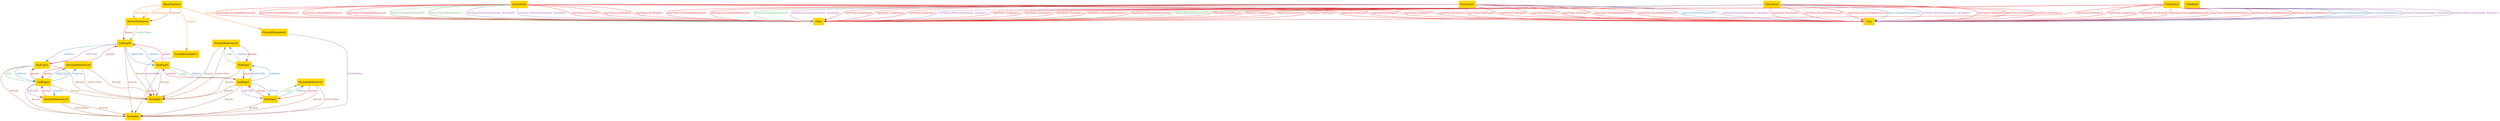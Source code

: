 digraph "graph" {
graph [fontsize=12]
node [fontsize=12]
edge [fontsize=12]
rankdir=TB;
"N22" -> "N21" [uuid = "<ReturnStatement, AndExpr0>", color = "#e41a1c", fontcolor = "#e41a1c", style = "solid", label = "$exprs", dir = "forward", weight = "1"]
"N21" -> "N9" [uuid = "<AndExpr0, Variable0>", color = "#a65628", fontcolor = "#a65628", style = "solid", label = "$reads", dir = "forward", weight = "1"]
"N21" -> "N7" [uuid = "<AndExpr0, Variable1>", color = "#a65628", fontcolor = "#a65628", style = "solid", label = "$reads", dir = "forward", weight = "1"]
"N14" -> "N9" [uuid = "<AndExpr1, Variable0>", color = "#a65628", fontcolor = "#a65628", style = "solid", label = "$reads", dir = "forward", weight = "1"]
"N14" -> "N7" [uuid = "<AndExpr1, Variable1>", color = "#a65628", fontcolor = "#a65628", style = "solid", label = "$reads", dir = "forward", weight = "1"]
"N15" -> "N9" [uuid = "<AndExpr2, Variable0>", color = "#a65628", fontcolor = "#a65628", style = "solid", label = "$reads", dir = "forward", weight = "1"]
"N15" -> "N7" [uuid = "<AndExpr2, Variable1>", color = "#a65628", fontcolor = "#a65628", style = "solid", label = "$reads", dir = "forward", weight = "1"]
"N16" -> "N9" [uuid = "<NotExpr0, Variable0>", color = "#a65628", fontcolor = "#a65628", style = "solid", label = "$reads", dir = "forward", weight = "1"]
"N16" -> "N7" [uuid = "<NotExpr0, Variable1>", color = "#a65628", fontcolor = "#a65628", style = "solid", label = "$reads", dir = "forward", weight = "1"]
"N17" -> "N9" [uuid = "<NotExpr1, Variable0>", color = "#a65628", fontcolor = "#a65628", style = "solid", label = "$reads", dir = "forward", weight = "1"]
"N12" -> "N7" [uuid = "<NotExpr2, Variable1>", color = "#a65628", fontcolor = "#a65628", style = "solid", label = "$reads", dir = "forward", weight = "1"]
"N18" -> "N9" [uuid = "<NotExpr3, Variable0>", color = "#a65628", fontcolor = "#a65628", style = "solid", label = "$reads", dir = "forward", weight = "1"]
"N18" -> "N7" [uuid = "<NotExpr3, Variable1>", color = "#a65628", fontcolor = "#a65628", style = "solid", label = "$reads", dir = "forward", weight = "1"]
"N19" -> "N9" [uuid = "<VariableReference0, Variable0>", color = "#a65628", fontcolor = "#a65628", style = "solid", label = "$reads", dir = "forward", weight = "1"]
"N13" -> "N7" [uuid = "<VariableReference1, Variable1>", color = "#a65628", fontcolor = "#a65628", style = "solid", label = "$reads", dir = "forward", weight = "1"]
"N20" -> "N9" [uuid = "<VariableReference2, Variable0>", color = "#a65628", fontcolor = "#a65628", style = "solid", label = "$reads", dir = "forward", weight = "1"]
"N11" -> "N7" [uuid = "<VariableReference3, Variable1>", color = "#a65628", fontcolor = "#a65628", style = "solid", label = "$reads", dir = "forward", weight = "1"]
"N23" -> "N22" [uuid = "<MainFunction, ReturnStatement>", color = "#ff7f00", fontcolor = "#ff7f00", style = "solid", label = "$statements", dir = "forward", weight = "1"]
"N16" -> "N14" [uuid = "<NotExpr0, AndExpr1>", color = "#4daf4a", fontcolor = "#4daf4a", style = "solid", label = "child", dir = "forward", weight = "1"]
"N20" -> "N17" [uuid = "<NotExpr1, VariableReference2>", color = "#4daf4a", fontcolor = "#4daf4a", style = "solid", label = "child", dir = "back", weight = "1"]
"N13" -> "N12" [uuid = "<NotExpr2, VariableReference1>", color = "#4daf4a", fontcolor = "#4daf4a", style = "solid", label = "child", dir = "back", weight = "1"]
"N18" -> "N15" [uuid = "<NotExpr3, AndExpr2>", color = "#4daf4a", fontcolor = "#4daf4a", style = "solid", label = "child", dir = "forward", weight = "1"]
"N21" -> "N16" [uuid = "<AndExpr0, NotExpr0>", color = "#377eb8", fontcolor = "#377eb8", style = "solid", label = "children", dir = "forward", weight = "1"]
"N21" -> "N18" [uuid = "<AndExpr0, NotExpr3>", color = "#377eb8", fontcolor = "#377eb8", style = "solid", label = "children", dir = "forward", weight = "1"]
"N17" -> "N14" [uuid = "<AndExpr1, NotExpr1>", color = "#377eb8", fontcolor = "#377eb8", style = "solid", label = "children", dir = "back", weight = "1"]
"N14" -> "N12" [uuid = "<AndExpr1, NotExpr2>", color = "#377eb8", fontcolor = "#377eb8", style = "solid", label = "children", dir = "forward", weight = "1"]
"N19" -> "N15" [uuid = "<AndExpr2, VariableReference0>", color = "#377eb8", fontcolor = "#377eb8", style = "solid", label = "children", dir = "back", weight = "1"]
"N15" -> "N11" [uuid = "<AndExpr2, VariableReference3>", color = "#377eb8", fontcolor = "#377eb8", style = "solid", label = "children", dir = "forward", weight = "1"]
"N16" -> "N14" [uuid = "<NotExpr0, AndExpr1>", color = "#377eb8", fontcolor = "#377eb8", style = "solid", label = "children", dir = "forward", weight = "1"]
"N20" -> "N17" [uuid = "<NotExpr1, VariableReference2>", color = "#377eb8", fontcolor = "#377eb8", style = "solid", label = "children", dir = "back", weight = "1"]
"N13" -> "N12" [uuid = "<NotExpr2, VariableReference1>", color = "#377eb8", fontcolor = "#377eb8", style = "solid", label = "children", dir = "back", weight = "1"]
"N18" -> "N15" [uuid = "<NotExpr3, AndExpr2>", color = "#377eb8", fontcolor = "#377eb8", style = "solid", label = "children", dir = "forward", weight = "1"]
"N8" -> "N7" [uuid = "<FormalParameter0, Variable1>", color = "#984ea3", fontcolor = "#984ea3", style = "solid", label = "declaredVar", dir = "forward", weight = "1"]
"N10" -> "N9" [uuid = "<FormalParameter1, Variable0>", color = "#984ea3", fontcolor = "#984ea3", style = "solid", label = "declaredVar", dir = "forward", weight = "1"]
"N6" -> "N2" [uuid = "<Execution0, AndExpr0, False>", color = "#e41a1c", fontcolor = "#e41a1c", style = "solid", label = "exprValue [AndExpr0]", dir = "forward", weight = "1"]
"N6" -> "N1" [uuid = "<Execution0, AndExpr1, True>", color = "#e41a1c", fontcolor = "#e41a1c", style = "solid", label = "exprValue [AndExpr1]", dir = "forward", weight = "1"]
"N6" -> "N2" [uuid = "<Execution0, AndExpr2, False>", color = "#e41a1c", fontcolor = "#e41a1c", style = "solid", label = "exprValue [AndExpr2]", dir = "forward", weight = "1"]
"N6" -> "N2" [uuid = "<Execution0, NotExpr0, False>", color = "#e41a1c", fontcolor = "#e41a1c", style = "solid", label = "exprValue [NotExpr0]", dir = "forward", weight = "1"]
"N6" -> "N1" [uuid = "<Execution0, NotExpr1, True>", color = "#e41a1c", fontcolor = "#e41a1c", style = "solid", label = "exprValue [NotExpr1]", dir = "forward", weight = "1"]
"N6" -> "N1" [uuid = "<Execution0, NotExpr2, True>", color = "#e41a1c", fontcolor = "#e41a1c", style = "solid", label = "exprValue [NotExpr2]", dir = "forward", weight = "1"]
"N6" -> "N1" [uuid = "<Execution0, NotExpr3, True>", color = "#e41a1c", fontcolor = "#e41a1c", style = "solid", label = "exprValue [NotExpr3]", dir = "forward", weight = "1"]
"N6" -> "N2" [uuid = "<Execution0, VariableReference0, False>", color = "#e41a1c", fontcolor = "#e41a1c", style = "solid", label = "exprValue [VariableReference0]", dir = "forward", weight = "1"]
"N6" -> "N2" [uuid = "<Execution0, VariableReference1, False>", color = "#e41a1c", fontcolor = "#e41a1c", style = "solid", label = "exprValue [VariableReference1]", dir = "forward", weight = "1"]
"N6" -> "N2" [uuid = "<Execution0, VariableReference2, False>", color = "#e41a1c", fontcolor = "#e41a1c", style = "solid", label = "exprValue [VariableReference2]", dir = "forward", weight = "1"]
"N6" -> "N2" [uuid = "<Execution0, VariableReference3, False>", color = "#e41a1c", fontcolor = "#e41a1c", style = "solid", label = "exprValue [VariableReference3]", dir = "forward", weight = "1"]
"N5" -> "N1" [uuid = "<Execution1, AndExpr0, True>", color = "#e41a1c", fontcolor = "#e41a1c", style = "solid", label = "exprValue [AndExpr0]", dir = "forward", weight = "1"]
"N5" -> "N2" [uuid = "<Execution1, AndExpr1, False>", color = "#e41a1c", fontcolor = "#e41a1c", style = "solid", label = "exprValue [AndExpr1]", dir = "forward", weight = "1"]
"N5" -> "N2" [uuid = "<Execution1, AndExpr2, False>", color = "#e41a1c", fontcolor = "#e41a1c", style = "solid", label = "exprValue [AndExpr2]", dir = "forward", weight = "1"]
"N5" -> "N1" [uuid = "<Execution1, NotExpr0, True>", color = "#e41a1c", fontcolor = "#e41a1c", style = "solid", label = "exprValue [NotExpr0]", dir = "forward", weight = "1"]
"N5" -> "N1" [uuid = "<Execution1, NotExpr1, True>", color = "#e41a1c", fontcolor = "#e41a1c", style = "solid", label = "exprValue [NotExpr1]", dir = "forward", weight = "1"]
"N5" -> "N2" [uuid = "<Execution1, NotExpr2, False>", color = "#e41a1c", fontcolor = "#e41a1c", style = "solid", label = "exprValue [NotExpr2]", dir = "forward", weight = "1"]
"N5" -> "N1" [uuid = "<Execution1, NotExpr3, True>", color = "#e41a1c", fontcolor = "#e41a1c", style = "solid", label = "exprValue [NotExpr3]", dir = "forward", weight = "1"]
"N5" -> "N2" [uuid = "<Execution1, VariableReference0, False>", color = "#e41a1c", fontcolor = "#e41a1c", style = "solid", label = "exprValue [VariableReference0]", dir = "forward", weight = "1"]
"N5" -> "N1" [uuid = "<Execution1, VariableReference1, True>", color = "#e41a1c", fontcolor = "#e41a1c", style = "solid", label = "exprValue [VariableReference1]", dir = "forward", weight = "1"]
"N5" -> "N2" [uuid = "<Execution1, VariableReference2, False>", color = "#e41a1c", fontcolor = "#e41a1c", style = "solid", label = "exprValue [VariableReference2]", dir = "forward", weight = "1"]
"N5" -> "N1" [uuid = "<Execution1, VariableReference3, True>", color = "#e41a1c", fontcolor = "#e41a1c", style = "solid", label = "exprValue [VariableReference3]", dir = "forward", weight = "1"]
"N4" -> "N1" [uuid = "<Execution2, AndExpr0, True>", color = "#e41a1c", fontcolor = "#e41a1c", style = "solid", label = "exprValue [AndExpr0]", dir = "forward", weight = "1"]
"N4" -> "N2" [uuid = "<Execution2, AndExpr1, False>", color = "#e41a1c", fontcolor = "#e41a1c", style = "solid", label = "exprValue [AndExpr1]", dir = "forward", weight = "1"]
"N4" -> "N2" [uuid = "<Execution2, AndExpr2, False>", color = "#e41a1c", fontcolor = "#e41a1c", style = "solid", label = "exprValue [AndExpr2]", dir = "forward", weight = "1"]
"N4" -> "N1" [uuid = "<Execution2, NotExpr0, True>", color = "#e41a1c", fontcolor = "#e41a1c", style = "solid", label = "exprValue [NotExpr0]", dir = "forward", weight = "1"]
"N4" -> "N2" [uuid = "<Execution2, NotExpr1, False>", color = "#e41a1c", fontcolor = "#e41a1c", style = "solid", label = "exprValue [NotExpr1]", dir = "forward", weight = "1"]
"N4" -> "N1" [uuid = "<Execution2, NotExpr2, True>", color = "#e41a1c", fontcolor = "#e41a1c", style = "solid", label = "exprValue [NotExpr2]", dir = "forward", weight = "1"]
"N4" -> "N1" [uuid = "<Execution2, NotExpr3, True>", color = "#e41a1c", fontcolor = "#e41a1c", style = "solid", label = "exprValue [NotExpr3]", dir = "forward", weight = "1"]
"N4" -> "N1" [uuid = "<Execution2, VariableReference0, True>", color = "#e41a1c", fontcolor = "#e41a1c", style = "solid", label = "exprValue [VariableReference0]", dir = "forward", weight = "1"]
"N4" -> "N2" [uuid = "<Execution2, VariableReference1, False>", color = "#e41a1c", fontcolor = "#e41a1c", style = "solid", label = "exprValue [VariableReference1]", dir = "forward", weight = "1"]
"N4" -> "N1" [uuid = "<Execution2, VariableReference2, True>", color = "#e41a1c", fontcolor = "#e41a1c", style = "solid", label = "exprValue [VariableReference2]", dir = "forward", weight = "1"]
"N4" -> "N2" [uuid = "<Execution2, VariableReference3, False>", color = "#e41a1c", fontcolor = "#e41a1c", style = "solid", label = "exprValue [VariableReference3]", dir = "forward", weight = "1"]
"N3" -> "N2" [uuid = "<Execution3, AndExpr0, False>", color = "#e41a1c", fontcolor = "#e41a1c", style = "solid", label = "exprValue [AndExpr0]", dir = "forward", weight = "1"]
"N3" -> "N2" [uuid = "<Execution3, AndExpr1, False>", color = "#e41a1c", fontcolor = "#e41a1c", style = "solid", label = "exprValue [AndExpr1]", dir = "forward", weight = "1"]
"N3" -> "N1" [uuid = "<Execution3, AndExpr2, True>", color = "#e41a1c", fontcolor = "#e41a1c", style = "solid", label = "exprValue [AndExpr2]", dir = "forward", weight = "1"]
"N3" -> "N1" [uuid = "<Execution3, NotExpr0, True>", color = "#e41a1c", fontcolor = "#e41a1c", style = "solid", label = "exprValue [NotExpr0]", dir = "forward", weight = "1"]
"N3" -> "N2" [uuid = "<Execution3, NotExpr1, False>", color = "#e41a1c", fontcolor = "#e41a1c", style = "solid", label = "exprValue [NotExpr1]", dir = "forward", weight = "1"]
"N3" -> "N2" [uuid = "<Execution3, NotExpr2, False>", color = "#e41a1c", fontcolor = "#e41a1c", style = "solid", label = "exprValue [NotExpr2]", dir = "forward", weight = "1"]
"N3" -> "N2" [uuid = "<Execution3, NotExpr3, False>", color = "#e41a1c", fontcolor = "#e41a1c", style = "solid", label = "exprValue [NotExpr3]", dir = "forward", weight = "1"]
"N3" -> "N1" [uuid = "<Execution3, VariableReference0, True>", color = "#e41a1c", fontcolor = "#e41a1c", style = "solid", label = "exprValue [VariableReference0]", dir = "forward", weight = "1"]
"N3" -> "N1" [uuid = "<Execution3, VariableReference1, True>", color = "#e41a1c", fontcolor = "#e41a1c", style = "solid", label = "exprValue [VariableReference1]", dir = "forward", weight = "1"]
"N3" -> "N1" [uuid = "<Execution3, VariableReference2, True>", color = "#e41a1c", fontcolor = "#e41a1c", style = "solid", label = "exprValue [VariableReference2]", dir = "forward", weight = "1"]
"N3" -> "N1" [uuid = "<Execution3, VariableReference3, True>", color = "#e41a1c", fontcolor = "#e41a1c", style = "solid", label = "exprValue [VariableReference3]", dir = "forward", weight = "1"]
"N23" -> "N22" [uuid = "<MainFunction, ReturnStatement>", color = "#a65628", fontcolor = "#a65628", style = "solid", label = "firstStmt", dir = "forward", weight = "1"]
"N23" -> "N8" [uuid = "<MainFunction, FormalParameter0>", color = "#ff7f00", fontcolor = "#ff7f00", style = "solid", label = "formals", dir = "forward", weight = "1"]
"N23" -> "N10" [uuid = "<MainFunction, FormalParameter1>", color = "#ff7f00", fontcolor = "#ff7f00", style = "solid", label = "formals", dir = "forward", weight = "1"]
"N6" -> "N2" [uuid = "<Execution0, FormalParameter0, False>", color = "#4daf4a", fontcolor = "#4daf4a", style = "solid", label = "inputs [FormalParameter0]", dir = "forward", weight = "1"]
"N6" -> "N2" [uuid = "<Execution0, FormalParameter1, False>", color = "#4daf4a", fontcolor = "#4daf4a", style = "solid", label = "inputs [FormalParameter1]", dir = "forward", weight = "1"]
"N5" -> "N2" [uuid = "<Execution1, FormalParameter1, False>", color = "#4daf4a", fontcolor = "#4daf4a", style = "solid", label = "inputs [FormalParameter1]", dir = "forward", weight = "1"]
"N4" -> "N2" [uuid = "<Execution2, FormalParameter0, False>", color = "#4daf4a", fontcolor = "#4daf4a", style = "solid", label = "inputs [FormalParameter0]", dir = "forward", weight = "1"]
"N5" -> "N1" [uuid = "<Execution1, FormalParameter0, True>", color = "#377eb8", fontcolor = "#377eb8", style = "solid", label = "inputs [FormalParameter0]", dir = "forward", weight = "1"]
"N4" -> "N1" [uuid = "<Execution2, FormalParameter1, True>", color = "#377eb8", fontcolor = "#377eb8", style = "solid", label = "inputs [FormalParameter1]", dir = "forward", weight = "1"]
"N3" -> "N1" [uuid = "<Execution3, FormalParameter0, True>", color = "#377eb8", fontcolor = "#377eb8", style = "solid", label = "inputs [FormalParameter0]", dir = "forward", weight = "1"]
"N3" -> "N1" [uuid = "<Execution3, FormalParameter1, True>", color = "#377eb8", fontcolor = "#377eb8", style = "solid", label = "inputs [FormalParameter1]", dir = "forward", weight = "1"]
"N21" -> "N18" [uuid = "<AndExpr0, NotExpr3>", color = "#984ea3", fontcolor = "#984ea3", style = "solid", label = "leftChild", dir = "forward", weight = "1"]
"N14" -> "N12" [uuid = "<AndExpr1, NotExpr2>", color = "#984ea3", fontcolor = "#984ea3", style = "solid", label = "leftChild", dir = "forward", weight = "1"]
"N15" -> "N11" [uuid = "<AndExpr2, VariableReference3>", color = "#984ea3", fontcolor = "#984ea3", style = "solid", label = "leftChild", dir = "forward", weight = "1"]
"N16" -> "N14" [uuid = "<AndExpr1, NotExpr0>", color = "#e41a1c", fontcolor = "#e41a1c", style = "solid", label = "parent", dir = "back", weight = "1"]
"N18" -> "N15" [uuid = "<AndExpr2, NotExpr3>", color = "#e41a1c", fontcolor = "#e41a1c", style = "solid", label = "parent", dir = "back", weight = "1"]
"N21" -> "N16" [uuid = "<NotExpr0, AndExpr0>", color = "#e41a1c", fontcolor = "#e41a1c", style = "solid", label = "parent", dir = "back", weight = "1"]
"N17" -> "N14" [uuid = "<NotExpr1, AndExpr1>", color = "#e41a1c", fontcolor = "#e41a1c", style = "solid", label = "parent", dir = "forward", weight = "1"]
"N14" -> "N12" [uuid = "<NotExpr2, AndExpr1>", color = "#e41a1c", fontcolor = "#e41a1c", style = "solid", label = "parent", dir = "back", weight = "1"]
"N21" -> "N18" [uuid = "<NotExpr3, AndExpr0>", color = "#e41a1c", fontcolor = "#e41a1c", style = "solid", label = "parent", dir = "back", weight = "1"]
"N19" -> "N15" [uuid = "<VariableReference0, AndExpr2>", color = "#e41a1c", fontcolor = "#e41a1c", style = "solid", label = "parent", dir = "forward", weight = "1"]
"N13" -> "N12" [uuid = "<VariableReference1, NotExpr2>", color = "#e41a1c", fontcolor = "#e41a1c", style = "solid", label = "parent", dir = "forward", weight = "1"]
"N20" -> "N17" [uuid = "<VariableReference2, NotExpr1>", color = "#e41a1c", fontcolor = "#e41a1c", style = "solid", label = "parent", dir = "forward", weight = "1"]
"N15" -> "N11" [uuid = "<VariableReference3, AndExpr2>", color = "#e41a1c", fontcolor = "#e41a1c", style = "solid", label = "parent", dir = "back", weight = "1"]
"N19" -> "N9" [uuid = "<VariableReference0, Variable0>", color = "#a65628", fontcolor = "#a65628", style = "solid", label = "referredVar", dir = "forward", weight = "1"]
"N13" -> "N7" [uuid = "<VariableReference1, Variable1>", color = "#a65628", fontcolor = "#a65628", style = "solid", label = "referredVar", dir = "forward", weight = "1"]
"N20" -> "N9" [uuid = "<VariableReference2, Variable0>", color = "#a65628", fontcolor = "#a65628", style = "solid", label = "referredVar", dir = "forward", weight = "1"]
"N11" -> "N7" [uuid = "<VariableReference3, Variable1>", color = "#a65628", fontcolor = "#a65628", style = "solid", label = "referredVar", dir = "forward", weight = "1"]
"N23" -> "N22" [uuid = "<MainFunction, ReturnStatement>", color = "#ff7f00", fontcolor = "#ff7f00", style = "solid", label = "returnStmt", dir = "forward", weight = "1"]
"N22" -> "N21" [uuid = "<ReturnStatement, AndExpr0>", color = "#4daf4a", fontcolor = "#4daf4a", style = "solid", label = "returnValue", dir = "forward", weight = "1"]
"N21" -> "N16" [uuid = "<AndExpr0, NotExpr0>", color = "#377eb8", fontcolor = "#377eb8", style = "solid", label = "rightChild", dir = "forward", weight = "1"]
"N17" -> "N14" [uuid = "<AndExpr1, NotExpr1>", color = "#377eb8", fontcolor = "#377eb8", style = "solid", label = "rightChild", dir = "back", weight = "1"]
"N19" -> "N15" [uuid = "<AndExpr2, VariableReference0>", color = "#377eb8", fontcolor = "#377eb8", style = "solid", label = "rightChild", dir = "back", weight = "1"]
"N6" -> "N2" [uuid = "<Execution0, ReturnStatement, Variable0, False>", color = "#984ea3", fontcolor = "#984ea3", style = "solid", label = "varValue [ReturnStatement, Variable0]", dir = "forward", weight = "1"]
"N6" -> "N2" [uuid = "<Execution0, ReturnStatement, Variable1, False>", color = "#984ea3", fontcolor = "#984ea3", style = "solid", label = "varValue [ReturnStatement, Variable1]", dir = "forward", weight = "1"]
"N5" -> "N2" [uuid = "<Execution1, ReturnStatement, Variable0, False>", color = "#984ea3", fontcolor = "#984ea3", style = "solid", label = "varValue [ReturnStatement, Variable0]", dir = "forward", weight = "1"]
"N5" -> "N1" [uuid = "<Execution1, ReturnStatement, Variable1, True>", color = "#984ea3", fontcolor = "#984ea3", style = "solid", label = "varValue [ReturnStatement, Variable1]", dir = "forward", weight = "1"]
"N4" -> "N1" [uuid = "<Execution2, ReturnStatement, Variable0, True>", color = "#984ea3", fontcolor = "#984ea3", style = "solid", label = "varValue [ReturnStatement, Variable0]", dir = "forward", weight = "1"]
"N4" -> "N2" [uuid = "<Execution2, ReturnStatement, Variable1, False>", color = "#984ea3", fontcolor = "#984ea3", style = "solid", label = "varValue [ReturnStatement, Variable1]", dir = "forward", weight = "1"]
"N3" -> "N1" [uuid = "<Execution3, ReturnStatement, Variable0, True>", color = "#984ea3", fontcolor = "#984ea3", style = "solid", label = "varValue [ReturnStatement, Variable0]", dir = "forward", weight = "1"]
"N3" -> "N1" [uuid = "<Execution3, ReturnStatement, Variable1, True>", color = "#984ea3", fontcolor = "#984ea3", style = "solid", label = "varValue [ReturnStatement, Variable1]", dir = "forward", weight = "1"]
"N0" [uuid="Undefined", label="Undefined", color="#ffd700", fontcolor = "#000000", shape = "box", style = "filled, solid"]
"N1" [uuid="True", label="True", color="#ffd700", fontcolor = "#000000", shape = "box", style = "filled, solid"]
"N2" [uuid="False", label="False", color="#ffd700", fontcolor = "#000000", shape = "box", style = "filled, solid"]
"N3" [uuid="Execution3", label="Execution3", color="#ffd700", fontcolor = "#000000", shape = "box", style = "filled, solid"]
"N4" [uuid="Execution2", label="Execution2", color="#ffd700", fontcolor = "#000000", shape = "box", style = "filled, solid"]
"N5" [uuid="Execution1", label="Execution1", color="#ffd700", fontcolor = "#000000", shape = "box", style = "filled, solid"]
"N6" [uuid="Execution0", label="Execution0", color="#ffd700", fontcolor = "#000000", shape = "box", style = "filled, solid"]
"N7" [uuid="Variable1", label="Variable1", color="#ffd700", fontcolor = "#000000", shape = "box", style = "filled, solid"]
"N8" [uuid="FormalParameter0", label="FormalParameter0", color="#ffd700", fontcolor = "#000000", shape = "box", style = "filled, solid"]
"N9" [uuid="Variable0", label="Variable0", color="#ffd700", fontcolor = "#000000", shape = "box", style = "filled, solid"]
"N10" [uuid="FormalParameter1", label="FormalParameter1", color="#ffd700", fontcolor = "#000000", shape = "box", style = "filled, solid"]
"N11" [uuid="VariableReference3", label="VariableReference3", color="#ffd700", fontcolor = "#000000", shape = "box", style = "filled, solid"]
"N12" [uuid="NotExpr2", label="NotExpr2", color="#ffd700", fontcolor = "#000000", shape = "box", style = "filled, solid"]
"N13" [uuid="VariableReference1", label="VariableReference1", color="#ffd700", fontcolor = "#000000", shape = "box", style = "filled, solid"]
"N14" [uuid="AndExpr1", label="AndExpr1", color="#ffd700", fontcolor = "#000000", shape = "box", style = "filled, solid"]
"N15" [uuid="AndExpr2", label="AndExpr2", color="#ffd700", fontcolor = "#000000", shape = "box", style = "filled, solid"]
"N16" [uuid="NotExpr0", label="NotExpr0", color="#ffd700", fontcolor = "#000000", shape = "box", style = "filled, solid"]
"N17" [uuid="NotExpr1", label="NotExpr1", color="#ffd700", fontcolor = "#000000", shape = "box", style = "filled, solid"]
"N18" [uuid="NotExpr3", label="NotExpr3", color="#ffd700", fontcolor = "#000000", shape = "box", style = "filled, solid"]
"N19" [uuid="VariableReference0", label="VariableReference0", color="#ffd700", fontcolor = "#000000", shape = "box", style = "filled, solid"]
"N20" [uuid="VariableReference2", label="VariableReference2", color="#ffd700", fontcolor = "#000000", shape = "box", style = "filled, solid"]
"N21" [uuid="AndExpr0", label="AndExpr0", color="#ffd700", fontcolor = "#000000", shape = "box", style = "filled, solid"]
"N22" [uuid="ReturnStatement", label="ReturnStatement", color="#ffd700", fontcolor = "#000000", shape = "box", style = "filled, solid"]
"N23" [uuid="MainFunction", label="MainFunction", color="#ffd700", fontcolor = "#000000", shape = "box", style = "filled, solid"]
}
